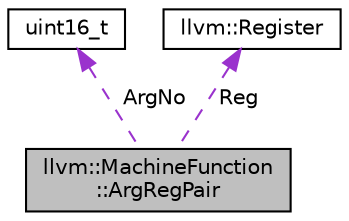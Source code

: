 digraph "llvm::MachineFunction::ArgRegPair"
{
 // LATEX_PDF_SIZE
  bgcolor="transparent";
  edge [fontname="Helvetica",fontsize="10",labelfontname="Helvetica",labelfontsize="10"];
  node [fontname="Helvetica",fontsize="10",shape=record];
  Node1 [label="llvm::MachineFunction\l::ArgRegPair",height=0.2,width=0.4,color="black", fillcolor="grey75", style="filled", fontcolor="black",tooltip="Structure used to represent pair of argument number after call lowering and register used to transfer..."];
  Node2 -> Node1 [dir="back",color="darkorchid3",fontsize="10",style="dashed",label=" ArgNo" ,fontname="Helvetica"];
  Node2 [label="uint16_t",height=0.2,width=0.4,color="black",URL="$classuint16__t.html",tooltip=" "];
  Node3 -> Node1 [dir="back",color="darkorchid3",fontsize="10",style="dashed",label=" Reg" ,fontname="Helvetica"];
  Node3 [label="llvm::Register",height=0.2,width=0.4,color="black",URL="$classllvm_1_1Register.html",tooltip="Wrapper class representing virtual and physical registers."];
}
